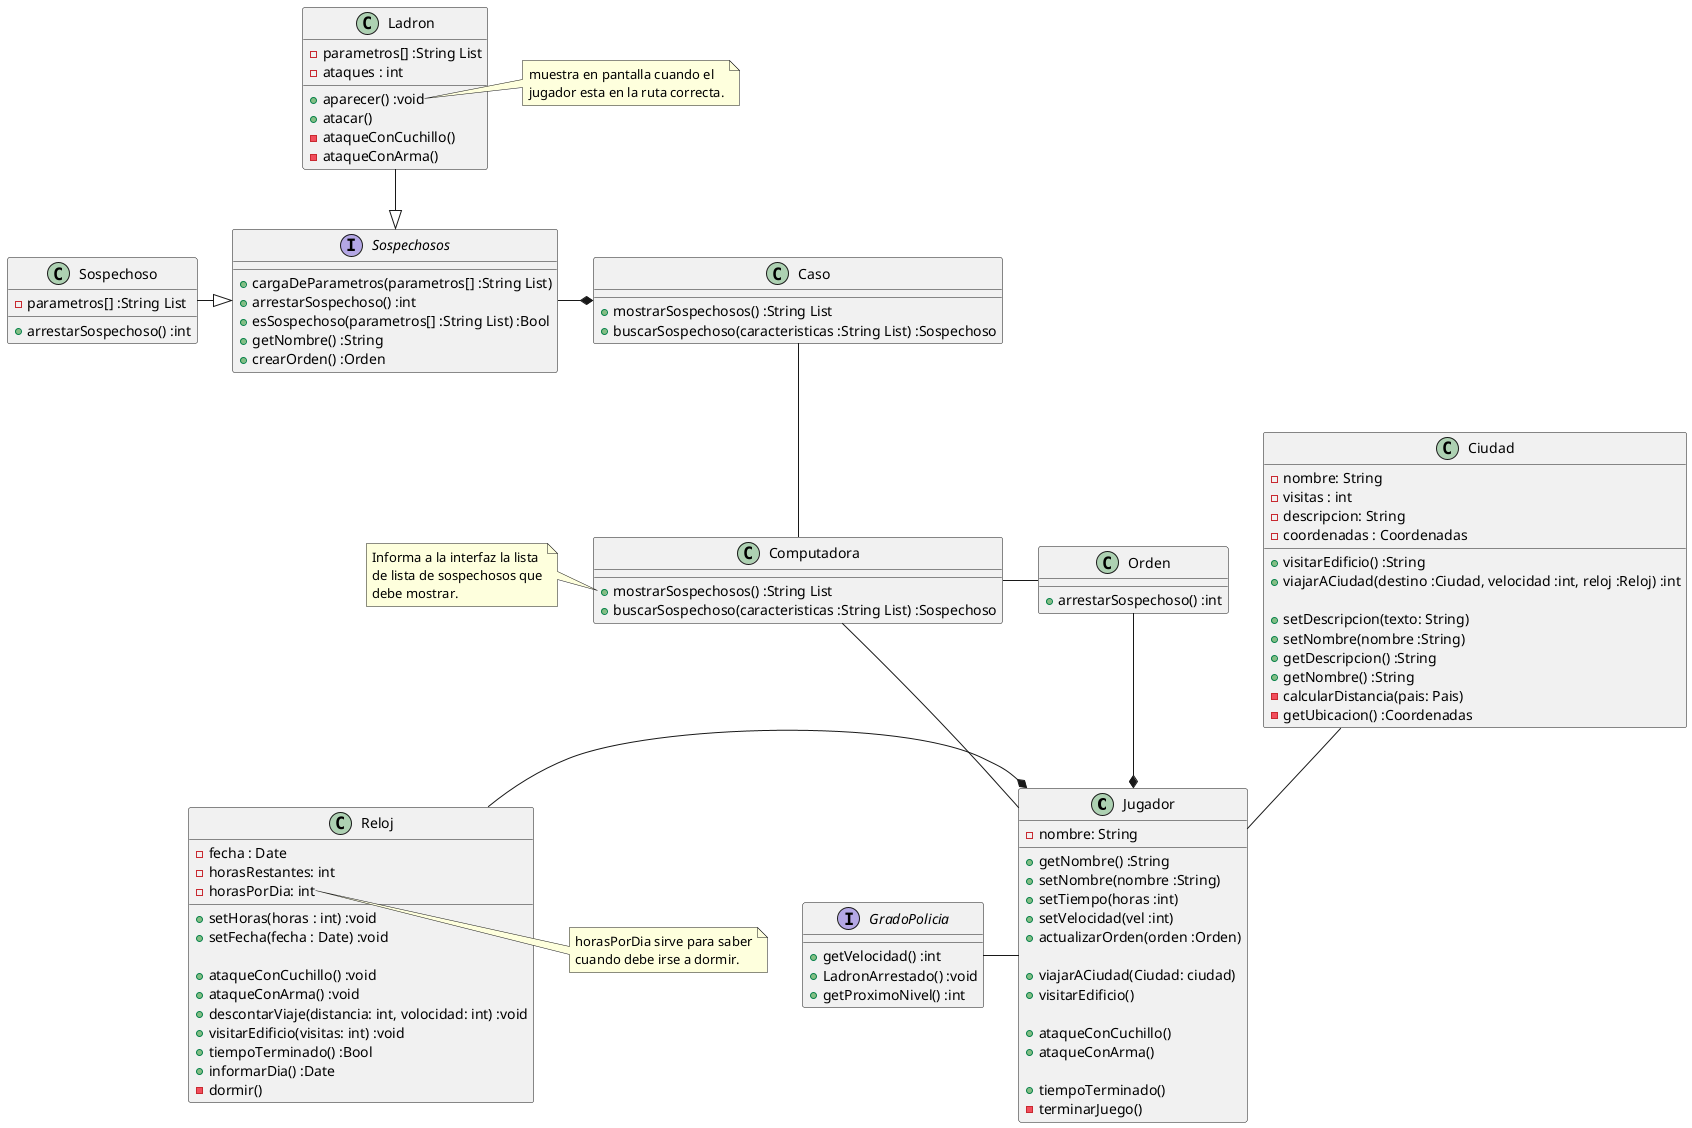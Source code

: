 @startuml
'https://plantuml.com/class-diagram

'Clases'
'- privado'
'# protegido'
'~ privado del paquete'
'+ publico'

'{static} de clase'
'{abstract} abs (clase que no debe ser instanciada))'

'Comentarios'
'note top of nombreClase : In java, every class\nextends this one.'
'note "Nota flotante"'
'puedo darle un alias a una nota para conectarla con otras cosas:'
' note "mensaje" as Nota1'

class Jugador{
-nombre: String

+getNombre() :String
+setNombre(nombre :String)
+setTiempo(horas :int)
+setVelocidad(vel :int)
+actualizarOrden(orden :Orden)

+viajarACiudad(Ciudad: ciudad)
+visitarEdificio()

+ataqueConCuchillo()
+ataqueConArma()

+tiempoTerminado()
-terminarJuego()
}

class Reloj{
-fecha : Date
-horasRestantes: int
-horasPorDia: int
+setHoras(horas : int) :void
+setFecha(fecha : Date) :void

+ataqueConCuchillo() :void
+ataqueConArma() :void
+descontarViaje(distancia: int, volocidad: int) :void
+visitarEdificio(visitas: int) :void
+tiempoTerminado() :Bool
+informarDia() :Date
-dormir()
}

note right of Reloj::"horasPorDia"
    horasPorDia sirve para saber
    cuando debe irse a dormir.
end note

Interface GradoPolicia{
+getVelocidad() :int
+LadronArrestado() :void
+getProximoNivel() :int
}

class Ciudad{
-nombre: String
-visitas : int
-descripcion: String
-coordenadas : Coordenadas

+visitarEdificio() :String
+viajarACiudad(destino :Ciudad, velocidad :int, reloj :Reloj) :int

+setDescripcion(texto: String)
+setNombre(nombre :String)
+getDescripcion() :String
+getNombre() :String
-calcularDistancia(pais: Pais)
-getUbicacion() :Coordenadas
}

class Computadora{
+mostrarSospechosos() :String List
+buscarSospechoso(caracteristicas :String List) :Sospechoso
}

note left of Computadora::"mostrarSospechosos()"
    Informa a la interfaz la lista
    de lista de sospechosos que
    debe mostrar.
end note

class Caso{
+mostrarSospechosos() :String List
+buscarSospechoso(caracteristicas :String List) :Sospechoso
}

interface Sospechosos{
+cargaDeParametros(parametros[] :String List)
+arrestarSospechoso() :int
+esSospechoso(parametros[] :String List) :Bool
+getNombre() :String
+crearOrden() :Orden
}

class Ladron{
-parametros[] :String List
-ataques : int

+aparecer() :void
+atacar()
-ataqueConCuchillo()
-ataqueConArma()
}

note right of Ladron::"aparecer()"
    muestra en pantalla cuando el
    jugador esta en la ruta correcta.
end note

class Sospechoso{
-parametros[] :String List
+arrestarSospechoso() :int
}

class Orden{
+arrestarSospechoso() :int
}

'Enlaces'
'<|-- herencia'
'<--  directo/depende de'
'*-- composicion'
'o-- agregacion'
'-- Asociacion'

'"1" *-- "*" listas'
':mensaje en linea'
Ciudad -- Jugador
GradoPolicia - Jugador
Reloj -* Jugador
Computadora -- Jugador
Orden -* Jugador
Computadora - Orden
Caso -- Computadora
Sospechosos -* Caso
Sospechoso -|> Sospechosos
Ladron --|> Sospechosos
@enduml